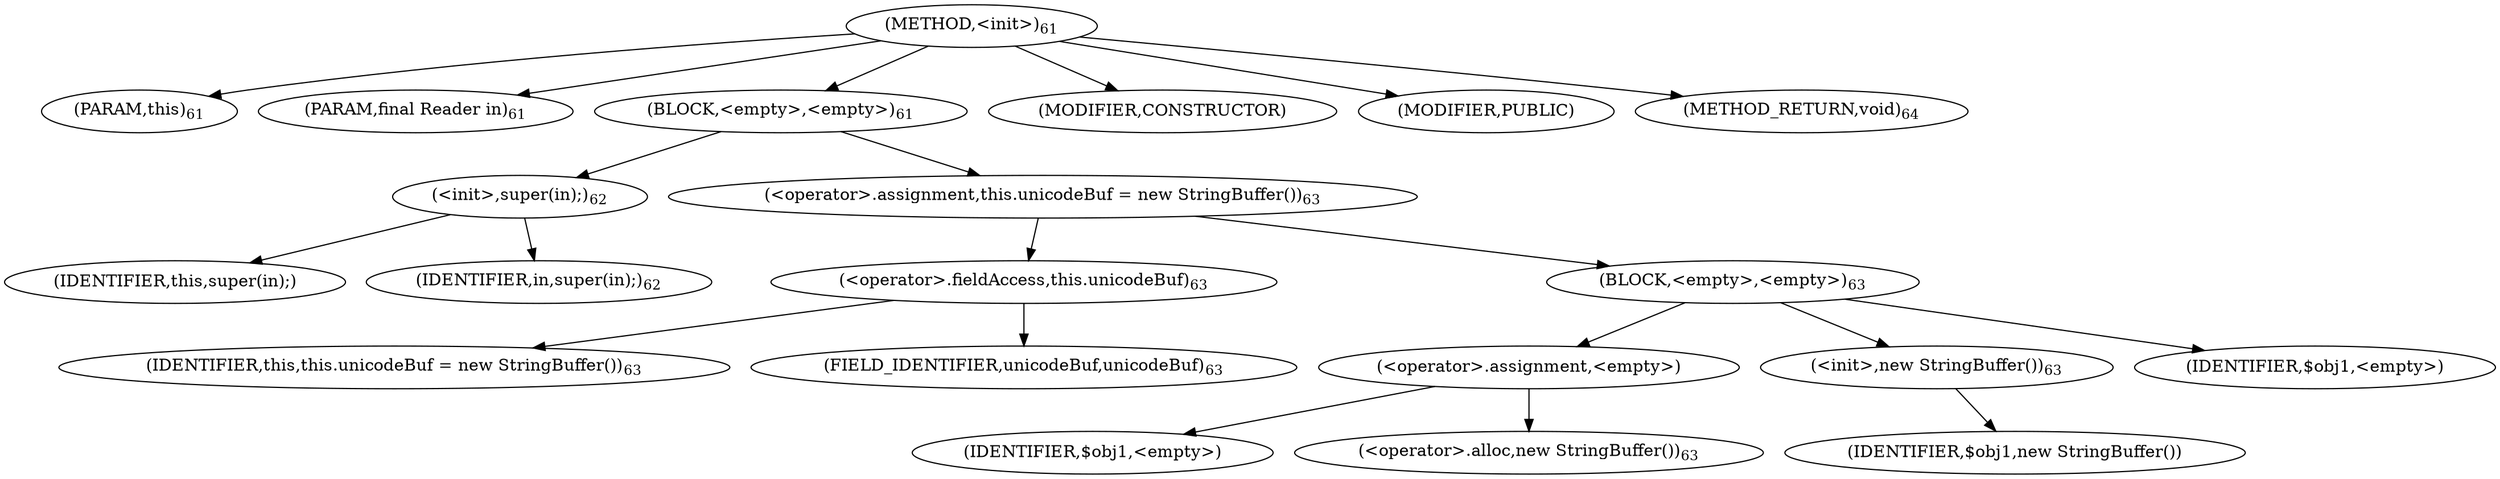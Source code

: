 digraph "&lt;init&gt;" {  
"37" [label = <(METHOD,&lt;init&gt;)<SUB>61</SUB>> ]
"6" [label = <(PARAM,this)<SUB>61</SUB>> ]
"38" [label = <(PARAM,final Reader in)<SUB>61</SUB>> ]
"39" [label = <(BLOCK,&lt;empty&gt;,&lt;empty&gt;)<SUB>61</SUB>> ]
"40" [label = <(&lt;init&gt;,super(in);)<SUB>62</SUB>> ]
"5" [label = <(IDENTIFIER,this,super(in);)> ]
"41" [label = <(IDENTIFIER,in,super(in);)<SUB>62</SUB>> ]
"42" [label = <(&lt;operator&gt;.assignment,this.unicodeBuf = new StringBuffer())<SUB>63</SUB>> ]
"43" [label = <(&lt;operator&gt;.fieldAccess,this.unicodeBuf)<SUB>63</SUB>> ]
"44" [label = <(IDENTIFIER,this,this.unicodeBuf = new StringBuffer())<SUB>63</SUB>> ]
"45" [label = <(FIELD_IDENTIFIER,unicodeBuf,unicodeBuf)<SUB>63</SUB>> ]
"46" [label = <(BLOCK,&lt;empty&gt;,&lt;empty&gt;)<SUB>63</SUB>> ]
"47" [label = <(&lt;operator&gt;.assignment,&lt;empty&gt;)> ]
"48" [label = <(IDENTIFIER,$obj1,&lt;empty&gt;)> ]
"49" [label = <(&lt;operator&gt;.alloc,new StringBuffer())<SUB>63</SUB>> ]
"50" [label = <(&lt;init&gt;,new StringBuffer())<SUB>63</SUB>> ]
"51" [label = <(IDENTIFIER,$obj1,new StringBuffer())> ]
"52" [label = <(IDENTIFIER,$obj1,&lt;empty&gt;)> ]
"53" [label = <(MODIFIER,CONSTRUCTOR)> ]
"54" [label = <(MODIFIER,PUBLIC)> ]
"55" [label = <(METHOD_RETURN,void)<SUB>64</SUB>> ]
  "37" -> "6" 
  "37" -> "38" 
  "37" -> "39" 
  "37" -> "53" 
  "37" -> "54" 
  "37" -> "55" 
  "39" -> "40" 
  "39" -> "42" 
  "40" -> "5" 
  "40" -> "41" 
  "42" -> "43" 
  "42" -> "46" 
  "43" -> "44" 
  "43" -> "45" 
  "46" -> "47" 
  "46" -> "50" 
  "46" -> "52" 
  "47" -> "48" 
  "47" -> "49" 
  "50" -> "51" 
}
